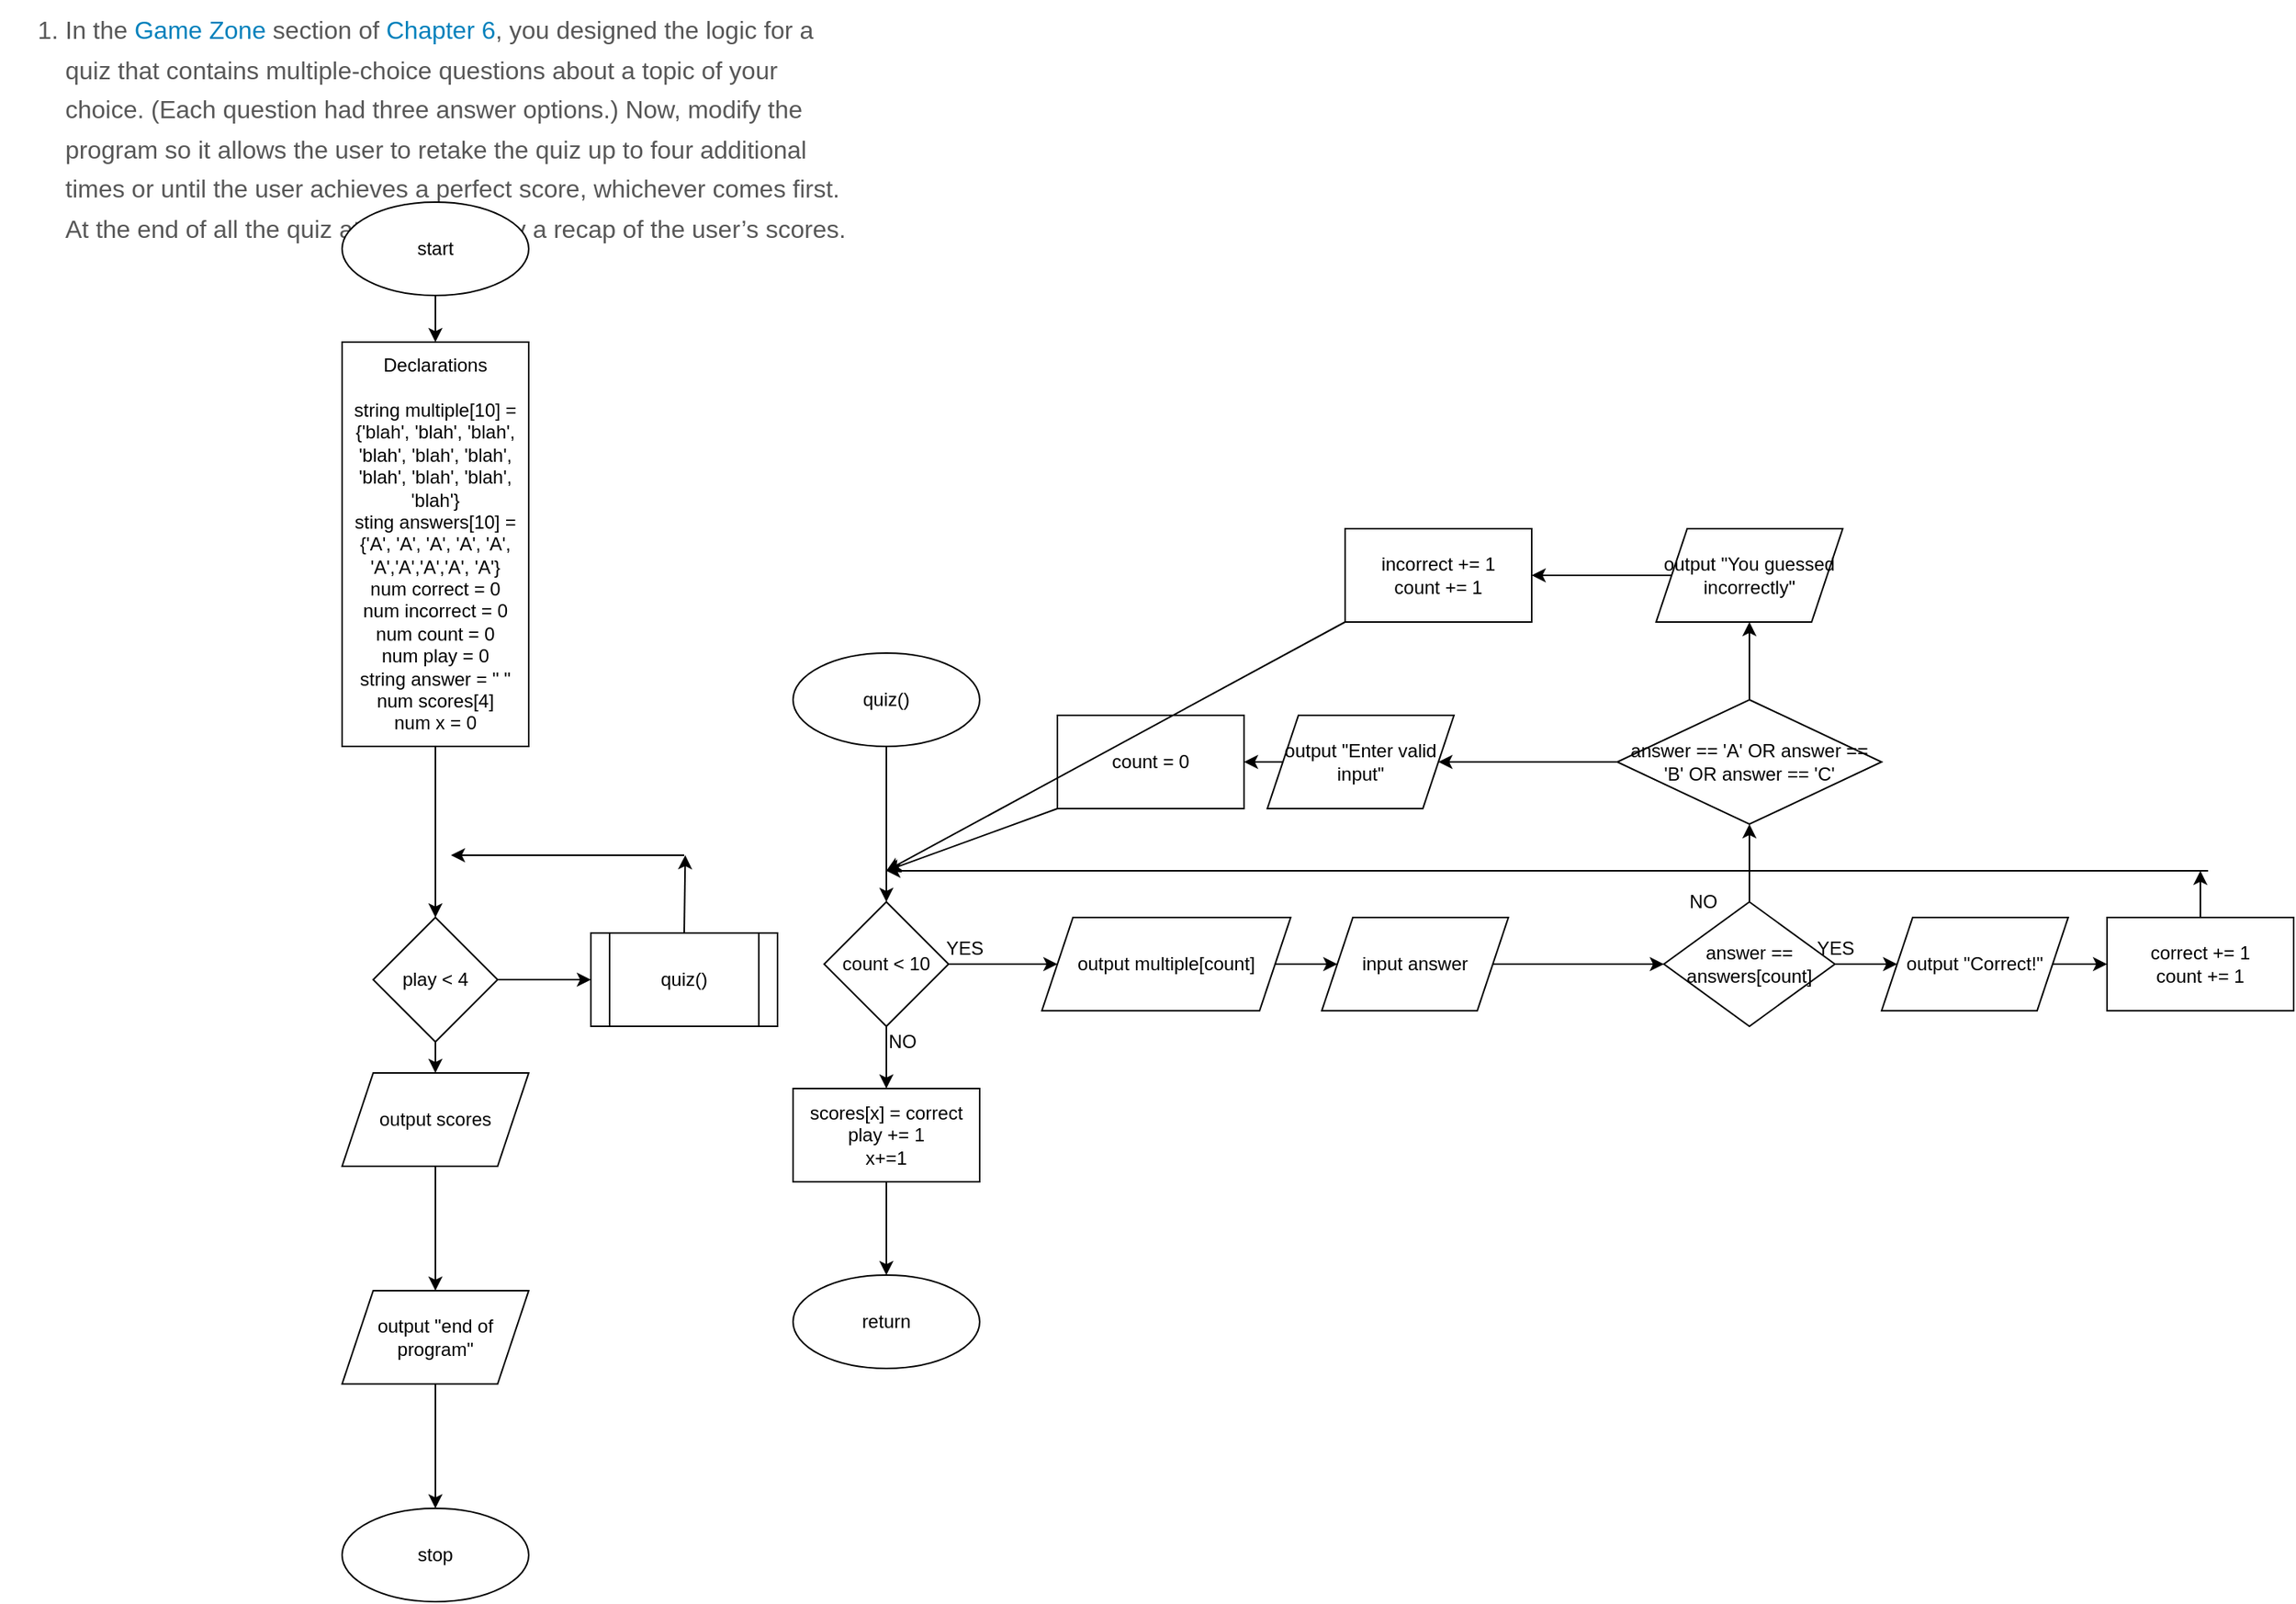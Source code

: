 <mxfile>
    <diagram id="vWS2hqDupOiJHXKlB78L" name="Page-1">
        <mxGraphModel dx="797" dy="1012" grid="1" gridSize="10" guides="1" tooltips="1" connect="1" arrows="1" fold="1" page="1" pageScale="1" pageWidth="850" pageHeight="1100" math="0" shadow="0">
            <root>
                <mxCell id="0"/>
                <mxCell id="1" parent="0"/>
                <mxCell id="2" value="&lt;ol id=&quot;EGNSTAZHP5RM1HYBP076&quot; class=&quot;decimal shortanswer&quot; style=&quot;box-sizing: border-box; line-height: 1.8; color: rgb(87, 87, 87); padding: 0px 0px 0px 40px; clear: left; margin: 0px 0px 11px; list-style-type: decimal; font-size: 16px; font-style: normal; font-weight: 400; letter-spacing: normal; text-indent: 0px; text-transform: none; word-spacing: 0px; background-color: rgb(255, 255, 255);&quot;&gt;&lt;li id=&quot;CGXLDKJ0TYCW35LCP054&quot; style=&quot;box-sizing: border-box ; font-family: , &amp;quot;cambria&amp;quot; , &amp;quot;times new roman&amp;quot; , &amp;quot;times&amp;quot; , serif ; line-height: 1.6 ; color: rgb(87 , 87 , 87) ; margin: 0px 0px 10px ; padding: 0px ; list-style: decimal&quot;&gt;&lt;p id=&quot;KRESH7LTLHUQEK281860&quot; style=&quot;box-sizing: border-box ; font-family: , &amp;quot;cambria&amp;quot; , &amp;quot;times new roman&amp;quot; , &amp;quot;times&amp;quot; , serif ; line-height: 1.6 ; color: rgb(87 , 87 , 87) ; margin: 0px ; padding: 0px&quot;&gt;In the&lt;span&gt;&amp;nbsp;&lt;/span&gt;&lt;a style=&quot;box-sizing: border-box ; color: rgb(0 , 129 , 188) ; text-decoration: none ; background-color: transparent ; overflow-wrap: break-word&quot;&gt;Game Zone&lt;/a&gt;&lt;span&gt;&amp;nbsp;&lt;/span&gt;section of&lt;span&gt;&amp;nbsp;&lt;/span&gt;&lt;a style=&quot;box-sizing: border-box ; color: rgb(0 , 129 , 188) ; text-decoration: none ; background-color: transparent ; overflow-wrap: break-word&quot;&gt;Chapter 6&lt;/a&gt;, you designed the logic for a quiz that contains multiple-choice questions about a topic of your choice. (Each question had three answer options.) Now, modify the program so it allows the user to retake the quiz up to four additional times or until the user achieves a perfect score, whichever comes first. At the end of all the quiz attempts, display a recap of the user’s scores.&lt;/p&gt;&lt;/li&gt;&lt;/ol&gt;" style="text;whiteSpace=wrap;html=1;" vertex="1" parent="1">
                    <mxGeometry x="90" y="100" width="550" height="210" as="geometry"/>
                </mxCell>
                <mxCell id="3" value="" style="edgeStyle=none;html=1;" edge="1" parent="1" source="4" target="6">
                    <mxGeometry relative="1" as="geometry"/>
                </mxCell>
                <mxCell id="4" value="start" style="ellipse;whiteSpace=wrap;html=1;" vertex="1" parent="1">
                    <mxGeometry x="310" y="230" width="120" height="60" as="geometry"/>
                </mxCell>
                <mxCell id="49" value="" style="edgeStyle=none;html=1;" edge="1" parent="1" source="6" target="48">
                    <mxGeometry relative="1" as="geometry"/>
                </mxCell>
                <mxCell id="6" value="Declarations&lt;br&gt;&lt;br&gt;string multiple[10] = {'blah', 'blah', 'blah', 'blah', 'blah', 'blah', 'blah', 'blah', 'blah', 'blah'}&lt;br&gt;sting answers[10] = {'A', 'A', 'A', 'A', 'A', 'A','A','A','A', 'A'}&lt;br&gt;num correct = 0&lt;br&gt;num incorrect = 0&lt;br&gt;num count = 0&lt;br&gt;num play = 0&lt;br&gt;string answer = &quot; &quot;&lt;br&gt;num scores[4]&lt;br&gt;num x = 0" style="whiteSpace=wrap;html=1;" vertex="1" parent="1">
                    <mxGeometry x="310" y="320" width="120" height="260" as="geometry"/>
                </mxCell>
                <mxCell id="7" value="" style="edgeStyle=none;html=1;" edge="1" parent="1" source="9" target="11">
                    <mxGeometry relative="1" as="geometry"/>
                </mxCell>
                <mxCell id="55" value="" style="edgeStyle=none;html=1;" edge="1" parent="1" source="9" target="54">
                    <mxGeometry relative="1" as="geometry"/>
                </mxCell>
                <mxCell id="9" value="count &amp;lt; 10" style="rhombus;whiteSpace=wrap;html=1;" vertex="1" parent="1">
                    <mxGeometry x="620" y="680" width="80" height="80" as="geometry"/>
                </mxCell>
                <mxCell id="10" value="" style="edgeStyle=none;html=1;" edge="1" parent="1" source="11" target="13">
                    <mxGeometry relative="1" as="geometry"/>
                </mxCell>
                <mxCell id="11" value="output multiple[count]" style="shape=parallelogram;perimeter=parallelogramPerimeter;whiteSpace=wrap;html=1;fixedSize=1;" vertex="1" parent="1">
                    <mxGeometry x="760" y="690" width="160" height="60" as="geometry"/>
                </mxCell>
                <mxCell id="12" value="" style="edgeStyle=none;html=1;" edge="1" parent="1" source="13" target="16">
                    <mxGeometry relative="1" as="geometry"/>
                </mxCell>
                <mxCell id="13" value="input answer" style="shape=parallelogram;perimeter=parallelogramPerimeter;whiteSpace=wrap;html=1;fixedSize=1;" vertex="1" parent="1">
                    <mxGeometry x="940" y="690" width="120" height="60" as="geometry"/>
                </mxCell>
                <mxCell id="14" value="" style="edgeStyle=none;html=1;" edge="1" parent="1" source="16" target="18">
                    <mxGeometry relative="1" as="geometry"/>
                </mxCell>
                <mxCell id="15" value="" style="edgeStyle=none;html=1;entryX=0.5;entryY=1;entryDx=0;entryDy=0;" edge="1" parent="1" source="16" target="30">
                    <mxGeometry relative="1" as="geometry">
                        <mxPoint x="1215" y="650" as="targetPoint"/>
                    </mxGeometry>
                </mxCell>
                <mxCell id="16" value="answer == answers[count]" style="rhombus;whiteSpace=wrap;html=1;" vertex="1" parent="1">
                    <mxGeometry x="1160" y="680" width="110" height="80" as="geometry"/>
                </mxCell>
                <mxCell id="17" value="" style="edgeStyle=none;html=1;" edge="1" parent="1" source="18" target="20">
                    <mxGeometry relative="1" as="geometry"/>
                </mxCell>
                <mxCell id="18" value="output &quot;Correct!&quot;" style="shape=parallelogram;perimeter=parallelogramPerimeter;whiteSpace=wrap;html=1;fixedSize=1;" vertex="1" parent="1">
                    <mxGeometry x="1300" y="690" width="120" height="60" as="geometry"/>
                </mxCell>
                <mxCell id="19" style="edgeStyle=none;html=1;exitX=0.5;exitY=0;exitDx=0;exitDy=0;" edge="1" parent="1" source="20">
                    <mxGeometry relative="1" as="geometry">
                        <mxPoint x="1505" y="660" as="targetPoint"/>
                    </mxGeometry>
                </mxCell>
                <mxCell id="20" value="correct += 1&lt;br&gt;count += 1" style="whiteSpace=wrap;html=1;" vertex="1" parent="1">
                    <mxGeometry x="1445" y="690" width="120" height="60" as="geometry"/>
                </mxCell>
                <mxCell id="21" value="YES" style="text;html=1;align=center;verticalAlign=middle;resizable=0;points=[];autosize=1;strokeColor=none;fillColor=none;" vertex="1" parent="1">
                    <mxGeometry x="690" y="700" width="40" height="20" as="geometry"/>
                </mxCell>
                <mxCell id="22" value="" style="edgeStyle=none;html=1;" edge="1" parent="1" target="26">
                    <mxGeometry relative="1" as="geometry">
                        <mxPoint x="370" y="850.0" as="sourcePoint"/>
                    </mxGeometry>
                </mxCell>
                <mxCell id="24" value="NO" style="text;html=1;align=center;verticalAlign=middle;resizable=0;points=[];autosize=1;strokeColor=none;fillColor=none;" vertex="1" parent="1">
                    <mxGeometry x="655" y="760" width="30" height="20" as="geometry"/>
                </mxCell>
                <mxCell id="25" value="" style="edgeStyle=none;html=1;" edge="1" parent="1" source="26" target="27">
                    <mxGeometry relative="1" as="geometry"/>
                </mxCell>
                <mxCell id="26" value="output &quot;end of program&quot;" style="shape=parallelogram;perimeter=parallelogramPerimeter;whiteSpace=wrap;html=1;fixedSize=1;" vertex="1" parent="1">
                    <mxGeometry x="310" y="930" width="120" height="60" as="geometry"/>
                </mxCell>
                <mxCell id="27" value="stop" style="ellipse;whiteSpace=wrap;html=1;" vertex="1" parent="1">
                    <mxGeometry x="310" y="1070" width="120" height="60" as="geometry"/>
                </mxCell>
                <mxCell id="28" value="" style="edgeStyle=none;html=1;" edge="1" parent="1" source="30" target="35">
                    <mxGeometry relative="1" as="geometry"/>
                </mxCell>
                <mxCell id="29" value="" style="edgeStyle=none;html=1;" edge="1" parent="1" source="30" target="37">
                    <mxGeometry relative="1" as="geometry"/>
                </mxCell>
                <mxCell id="30" value="answer == 'A' OR answer == 'B' OR answer == 'C'" style="rhombus;whiteSpace=wrap;html=1;" vertex="1" parent="1">
                    <mxGeometry x="1130" y="550" width="170" height="80" as="geometry"/>
                </mxCell>
                <mxCell id="31" value="NO" style="text;html=1;align=center;verticalAlign=middle;resizable=0;points=[];autosize=1;strokeColor=none;fillColor=none;" vertex="1" parent="1">
                    <mxGeometry x="1170" y="670" width="30" height="20" as="geometry"/>
                </mxCell>
                <mxCell id="32" value="YES" style="text;html=1;align=center;verticalAlign=middle;resizable=0;points=[];autosize=1;strokeColor=none;fillColor=none;" vertex="1" parent="1">
                    <mxGeometry x="1250" y="700" width="40" height="20" as="geometry"/>
                </mxCell>
                <mxCell id="33" value="" style="endArrow=classic;html=1;" edge="1" parent="1">
                    <mxGeometry width="50" height="50" relative="1" as="geometry">
                        <mxPoint x="1510" y="660" as="sourcePoint"/>
                        <mxPoint x="660" y="660" as="targetPoint"/>
                    </mxGeometry>
                </mxCell>
                <mxCell id="34" value="" style="edgeStyle=none;html=1;" edge="1" parent="1" source="35" target="39">
                    <mxGeometry relative="1" as="geometry"/>
                </mxCell>
                <mxCell id="35" value="output &quot;Enter valid input&quot;" style="shape=parallelogram;perimeter=parallelogramPerimeter;whiteSpace=wrap;html=1;fixedSize=1;" vertex="1" parent="1">
                    <mxGeometry x="905" y="560" width="120" height="60" as="geometry"/>
                </mxCell>
                <mxCell id="36" value="" style="edgeStyle=none;html=1;" edge="1" parent="1" source="37" target="41">
                    <mxGeometry relative="1" as="geometry"/>
                </mxCell>
                <mxCell id="37" value="output &quot;You guessed incorrectly&quot;" style="shape=parallelogram;perimeter=parallelogramPerimeter;whiteSpace=wrap;html=1;fixedSize=1;" vertex="1" parent="1">
                    <mxGeometry x="1155" y="440" width="120" height="60" as="geometry"/>
                </mxCell>
                <mxCell id="38" style="edgeStyle=none;html=1;exitX=0;exitY=1;exitDx=0;exitDy=0;" edge="1" parent="1" source="39">
                    <mxGeometry relative="1" as="geometry">
                        <mxPoint x="660" y="660" as="targetPoint"/>
                    </mxGeometry>
                </mxCell>
                <mxCell id="39" value="count = 0" style="whiteSpace=wrap;html=1;" vertex="1" parent="1">
                    <mxGeometry x="770" y="560" width="120" height="60" as="geometry"/>
                </mxCell>
                <mxCell id="40" style="edgeStyle=none;html=1;exitX=0;exitY=1;exitDx=0;exitDy=0;" edge="1" parent="1" source="41">
                    <mxGeometry relative="1" as="geometry">
                        <mxPoint x="660" y="660" as="targetPoint"/>
                    </mxGeometry>
                </mxCell>
                <mxCell id="41" value="incorrect += 1&lt;br&gt;count += 1" style="whiteSpace=wrap;html=1;" vertex="1" parent="1">
                    <mxGeometry x="955" y="440" width="120" height="60" as="geometry"/>
                </mxCell>
                <mxCell id="43" style="edgeStyle=none;html=1;exitX=0.5;exitY=1;exitDx=0;exitDy=0;entryX=0.5;entryY=0;entryDx=0;entryDy=0;" edge="1" parent="1" source="42" target="9">
                    <mxGeometry relative="1" as="geometry"/>
                </mxCell>
                <mxCell id="42" value="quiz()" style="ellipse;whiteSpace=wrap;html=1;" vertex="1" parent="1">
                    <mxGeometry x="600" y="520" width="120" height="60" as="geometry"/>
                </mxCell>
                <mxCell id="44" value="return" style="ellipse;whiteSpace=wrap;html=1;" vertex="1" parent="1">
                    <mxGeometry x="600" y="920" width="120" height="60" as="geometry"/>
                </mxCell>
                <mxCell id="51" value="" style="edgeStyle=none;html=1;" edge="1" parent="1" source="48" target="50">
                    <mxGeometry relative="1" as="geometry"/>
                </mxCell>
                <mxCell id="58" value="" style="edgeStyle=none;html=1;" edge="1" parent="1" source="48" target="57">
                    <mxGeometry relative="1" as="geometry"/>
                </mxCell>
                <mxCell id="48" value="play &amp;lt; 4" style="rhombus;whiteSpace=wrap;html=1;" vertex="1" parent="1">
                    <mxGeometry x="330" y="690" width="80" height="80" as="geometry"/>
                </mxCell>
                <mxCell id="52" style="edgeStyle=none;html=1;exitX=0.5;exitY=0;exitDx=0;exitDy=0;" edge="1" parent="1" source="50">
                    <mxGeometry relative="1" as="geometry">
                        <mxPoint x="530.692" y="650.0" as="targetPoint"/>
                    </mxGeometry>
                </mxCell>
                <mxCell id="50" value="quiz()" style="shape=process;whiteSpace=wrap;html=1;backgroundOutline=1;" vertex="1" parent="1">
                    <mxGeometry x="470" y="700" width="120" height="60" as="geometry"/>
                </mxCell>
                <mxCell id="53" value="" style="endArrow=classic;html=1;" edge="1" parent="1">
                    <mxGeometry width="50" height="50" relative="1" as="geometry">
                        <mxPoint x="530" y="650" as="sourcePoint"/>
                        <mxPoint x="380" y="650" as="targetPoint"/>
                    </mxGeometry>
                </mxCell>
                <mxCell id="56" value="" style="edgeStyle=none;html=1;" edge="1" parent="1" source="54" target="44">
                    <mxGeometry relative="1" as="geometry"/>
                </mxCell>
                <mxCell id="54" value="scores[x] = correct&lt;br&gt;play += 1&lt;br&gt;x+=1" style="whiteSpace=wrap;html=1;" vertex="1" parent="1">
                    <mxGeometry x="600" y="800" width="120" height="60" as="geometry"/>
                </mxCell>
                <mxCell id="57" value="output scores" style="shape=parallelogram;perimeter=parallelogramPerimeter;whiteSpace=wrap;html=1;fixedSize=1;" vertex="1" parent="1">
                    <mxGeometry x="310" y="790" width="120" height="60" as="geometry"/>
                </mxCell>
            </root>
        </mxGraphModel>
    </diagram>
</mxfile>